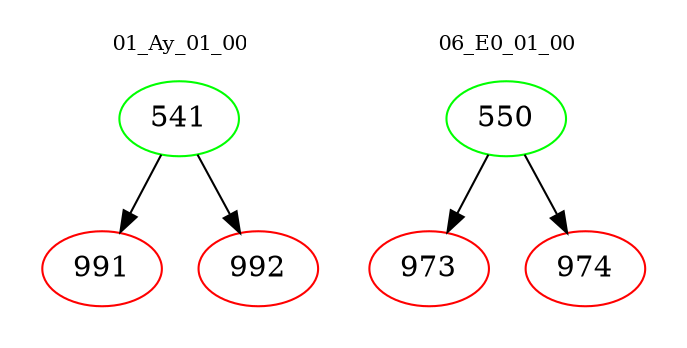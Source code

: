 digraph{
subgraph cluster_0 {
color = white
label = "01_Ay_01_00";
fontsize=10;
T0_541 [label="541", color="green"]
T0_541 -> T0_991 [color="black"]
T0_991 [label="991", color="red"]
T0_541 -> T0_992 [color="black"]
T0_992 [label="992", color="red"]
}
subgraph cluster_1 {
color = white
label = "06_E0_01_00";
fontsize=10;
T1_550 [label="550", color="green"]
T1_550 -> T1_973 [color="black"]
T1_973 [label="973", color="red"]
T1_550 -> T1_974 [color="black"]
T1_974 [label="974", color="red"]
}
}
